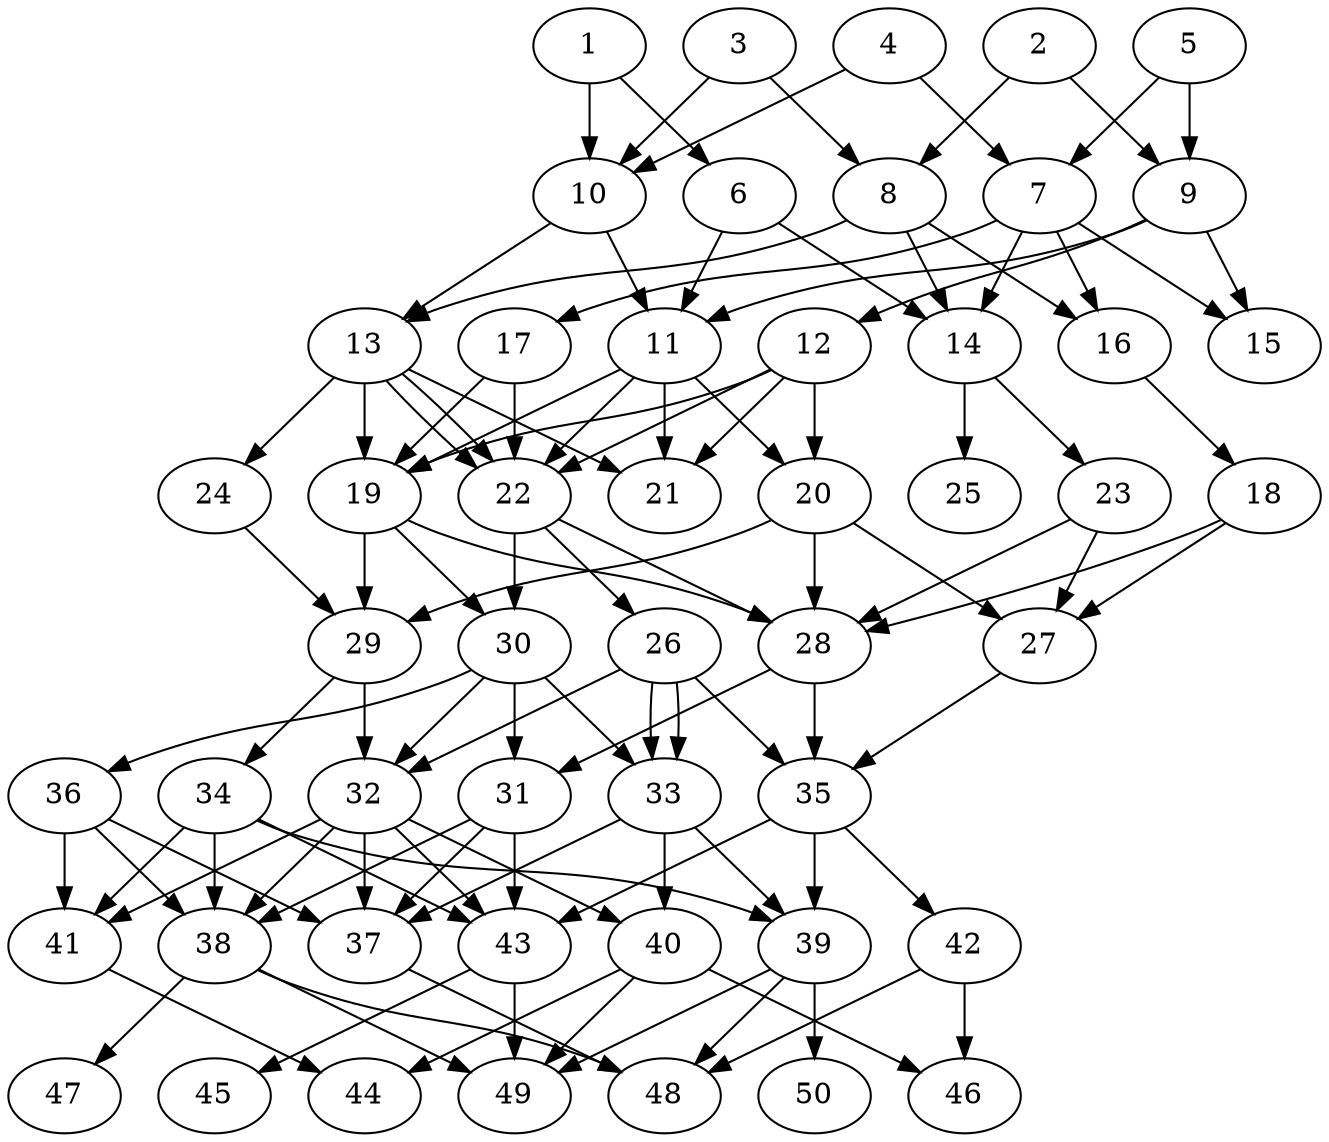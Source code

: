// DAG automatically generated by daggen at Thu Oct  3 14:07:58 2019
// ./daggen --dot -n 50 --ccr 0.4 --fat 0.5 --regular 0.7 --density 0.6 --mindata 5242880 --maxdata 52428800 
digraph G {
  1 [size="95833600", alpha="0.09", expect_size="38333440"] 
  1 -> 6 [size ="38333440"]
  1 -> 10 [size ="38333440"]
  2 [size="49236480", alpha="0.14", expect_size="19694592"] 
  2 -> 8 [size ="19694592"]
  2 -> 9 [size ="19694592"]
  3 [size="114641920", alpha="0.03", expect_size="45856768"] 
  3 -> 8 [size ="45856768"]
  3 -> 10 [size ="45856768"]
  4 [size="74734080", alpha="0.13", expect_size="29893632"] 
  4 -> 7 [size ="29893632"]
  4 -> 10 [size ="29893632"]
  5 [size="110489600", alpha="0.11", expect_size="44195840"] 
  5 -> 7 [size ="44195840"]
  5 -> 9 [size ="44195840"]
  6 [size="112404480", alpha="0.19", expect_size="44961792"] 
  6 -> 11 [size ="44961792"]
  6 -> 14 [size ="44961792"]
  7 [size="44293120", alpha="0.05", expect_size="17717248"] 
  7 -> 14 [size ="17717248"]
  7 -> 15 [size ="17717248"]
  7 -> 16 [size ="17717248"]
  7 -> 17 [size ="17717248"]
  8 [size="14794240", alpha="0.08", expect_size="5917696"] 
  8 -> 13 [size ="5917696"]
  8 -> 14 [size ="5917696"]
  8 -> 16 [size ="5917696"]
  9 [size="20436480", alpha="0.03", expect_size="8174592"] 
  9 -> 11 [size ="8174592"]
  9 -> 12 [size ="8174592"]
  9 -> 15 [size ="8174592"]
  10 [size="33088000", alpha="0.16", expect_size="13235200"] 
  10 -> 11 [size ="13235200"]
  10 -> 13 [size ="13235200"]
  11 [size="99107840", alpha="0.02", expect_size="39643136"] 
  11 -> 19 [size ="39643136"]
  11 -> 20 [size ="39643136"]
  11 -> 21 [size ="39643136"]
  11 -> 22 [size ="39643136"]
  12 [size="32627200", alpha="0.19", expect_size="13050880"] 
  12 -> 19 [size ="13050880"]
  12 -> 20 [size ="13050880"]
  12 -> 21 [size ="13050880"]
  12 -> 22 [size ="13050880"]
  13 [size="114961920", alpha="0.05", expect_size="45984768"] 
  13 -> 19 [size ="45984768"]
  13 -> 21 [size ="45984768"]
  13 -> 22 [size ="45984768"]
  13 -> 22 [size ="45984768"]
  13 -> 24 [size ="45984768"]
  14 [size="17354240", alpha="0.19", expect_size="6941696"] 
  14 -> 23 [size ="6941696"]
  14 -> 25 [size ="6941696"]
  15 [size="96430080", alpha="0.10", expect_size="38572032"] 
  16 [size="44712960", alpha="0.00", expect_size="17885184"] 
  16 -> 18 [size ="17885184"]
  17 [size="39191040", alpha="0.18", expect_size="15676416"] 
  17 -> 19 [size ="15676416"]
  17 -> 22 [size ="15676416"]
  18 [size="69160960", alpha="0.15", expect_size="27664384"] 
  18 -> 27 [size ="27664384"]
  18 -> 28 [size ="27664384"]
  19 [size="117603840", alpha="0.04", expect_size="47041536"] 
  19 -> 28 [size ="47041536"]
  19 -> 29 [size ="47041536"]
  19 -> 30 [size ="47041536"]
  20 [size="17390080", alpha="0.02", expect_size="6956032"] 
  20 -> 27 [size ="6956032"]
  20 -> 28 [size ="6956032"]
  20 -> 29 [size ="6956032"]
  21 [size="109102080", alpha="0.14", expect_size="43640832"] 
  22 [size="122772480", alpha="0.12", expect_size="49108992"] 
  22 -> 26 [size ="49108992"]
  22 -> 28 [size ="49108992"]
  22 -> 30 [size ="49108992"]
  23 [size="116912640", alpha="0.07", expect_size="46765056"] 
  23 -> 27 [size ="46765056"]
  23 -> 28 [size ="46765056"]
  24 [size="27878400", alpha="0.13", expect_size="11151360"] 
  24 -> 29 [size ="11151360"]
  25 [size="19543040", alpha="0.15", expect_size="7817216"] 
  26 [size="81397760", alpha="0.15", expect_size="32559104"] 
  26 -> 32 [size ="32559104"]
  26 -> 33 [size ="32559104"]
  26 -> 33 [size ="32559104"]
  26 -> 35 [size ="32559104"]
  27 [size="82836480", alpha="0.19", expect_size="33134592"] 
  27 -> 35 [size ="33134592"]
  28 [size="71354880", alpha="0.04", expect_size="28541952"] 
  28 -> 31 [size ="28541952"]
  28 -> 35 [size ="28541952"]
  29 [size="39900160", alpha="0.10", expect_size="15960064"] 
  29 -> 32 [size ="15960064"]
  29 -> 34 [size ="15960064"]
  30 [size="63457280", alpha="0.19", expect_size="25382912"] 
  30 -> 31 [size ="25382912"]
  30 -> 32 [size ="25382912"]
  30 -> 33 [size ="25382912"]
  30 -> 36 [size ="25382912"]
  31 [size="74974720", alpha="0.03", expect_size="29989888"] 
  31 -> 37 [size ="29989888"]
  31 -> 38 [size ="29989888"]
  31 -> 43 [size ="29989888"]
  32 [size="39216640", alpha="0.10", expect_size="15686656"] 
  32 -> 37 [size ="15686656"]
  32 -> 38 [size ="15686656"]
  32 -> 40 [size ="15686656"]
  32 -> 41 [size ="15686656"]
  32 -> 43 [size ="15686656"]
  33 [size="110277120", alpha="0.15", expect_size="44110848"] 
  33 -> 37 [size ="44110848"]
  33 -> 39 [size ="44110848"]
  33 -> 40 [size ="44110848"]
  34 [size="35799040", alpha="0.20", expect_size="14319616"] 
  34 -> 38 [size ="14319616"]
  34 -> 39 [size ="14319616"]
  34 -> 41 [size ="14319616"]
  34 -> 43 [size ="14319616"]
  35 [size="113341440", alpha="0.19", expect_size="45336576"] 
  35 -> 39 [size ="45336576"]
  35 -> 42 [size ="45336576"]
  35 -> 43 [size ="45336576"]
  36 [size="86389760", alpha="0.04", expect_size="34555904"] 
  36 -> 37 [size ="34555904"]
  36 -> 38 [size ="34555904"]
  36 -> 41 [size ="34555904"]
  37 [size="54243840", alpha="0.13", expect_size="21697536"] 
  37 -> 48 [size ="21697536"]
  38 [size="48094720", alpha="0.11", expect_size="19237888"] 
  38 -> 47 [size ="19237888"]
  38 -> 48 [size ="19237888"]
  38 -> 49 [size ="19237888"]
  39 [size="69629440", alpha="0.08", expect_size="27851776"] 
  39 -> 48 [size ="27851776"]
  39 -> 49 [size ="27851776"]
  39 -> 50 [size ="27851776"]
  40 [size="126177280", alpha="0.05", expect_size="50470912"] 
  40 -> 44 [size ="50470912"]
  40 -> 46 [size ="50470912"]
  40 -> 49 [size ="50470912"]
  41 [size="119756800", alpha="0.18", expect_size="47902720"] 
  41 -> 44 [size ="47902720"]
  42 [size="18406400", alpha="0.10", expect_size="7362560"] 
  42 -> 46 [size ="7362560"]
  42 -> 48 [size ="7362560"]
  43 [size="77575680", alpha="0.20", expect_size="31030272"] 
  43 -> 45 [size ="31030272"]
  43 -> 49 [size ="31030272"]
  44 [size="45224960", alpha="0.12", expect_size="18089984"] 
  45 [size="43568640", alpha="0.05", expect_size="17427456"] 
  46 [size="37964800", alpha="0.10", expect_size="15185920"] 
  47 [size="60021760", alpha="0.06", expect_size="24008704"] 
  48 [size="17856000", alpha="0.12", expect_size="7142400"] 
  49 [size="85491200", alpha="0.03", expect_size="34196480"] 
  50 [size="13532160", alpha="0.03", expect_size="5412864"] 
}
